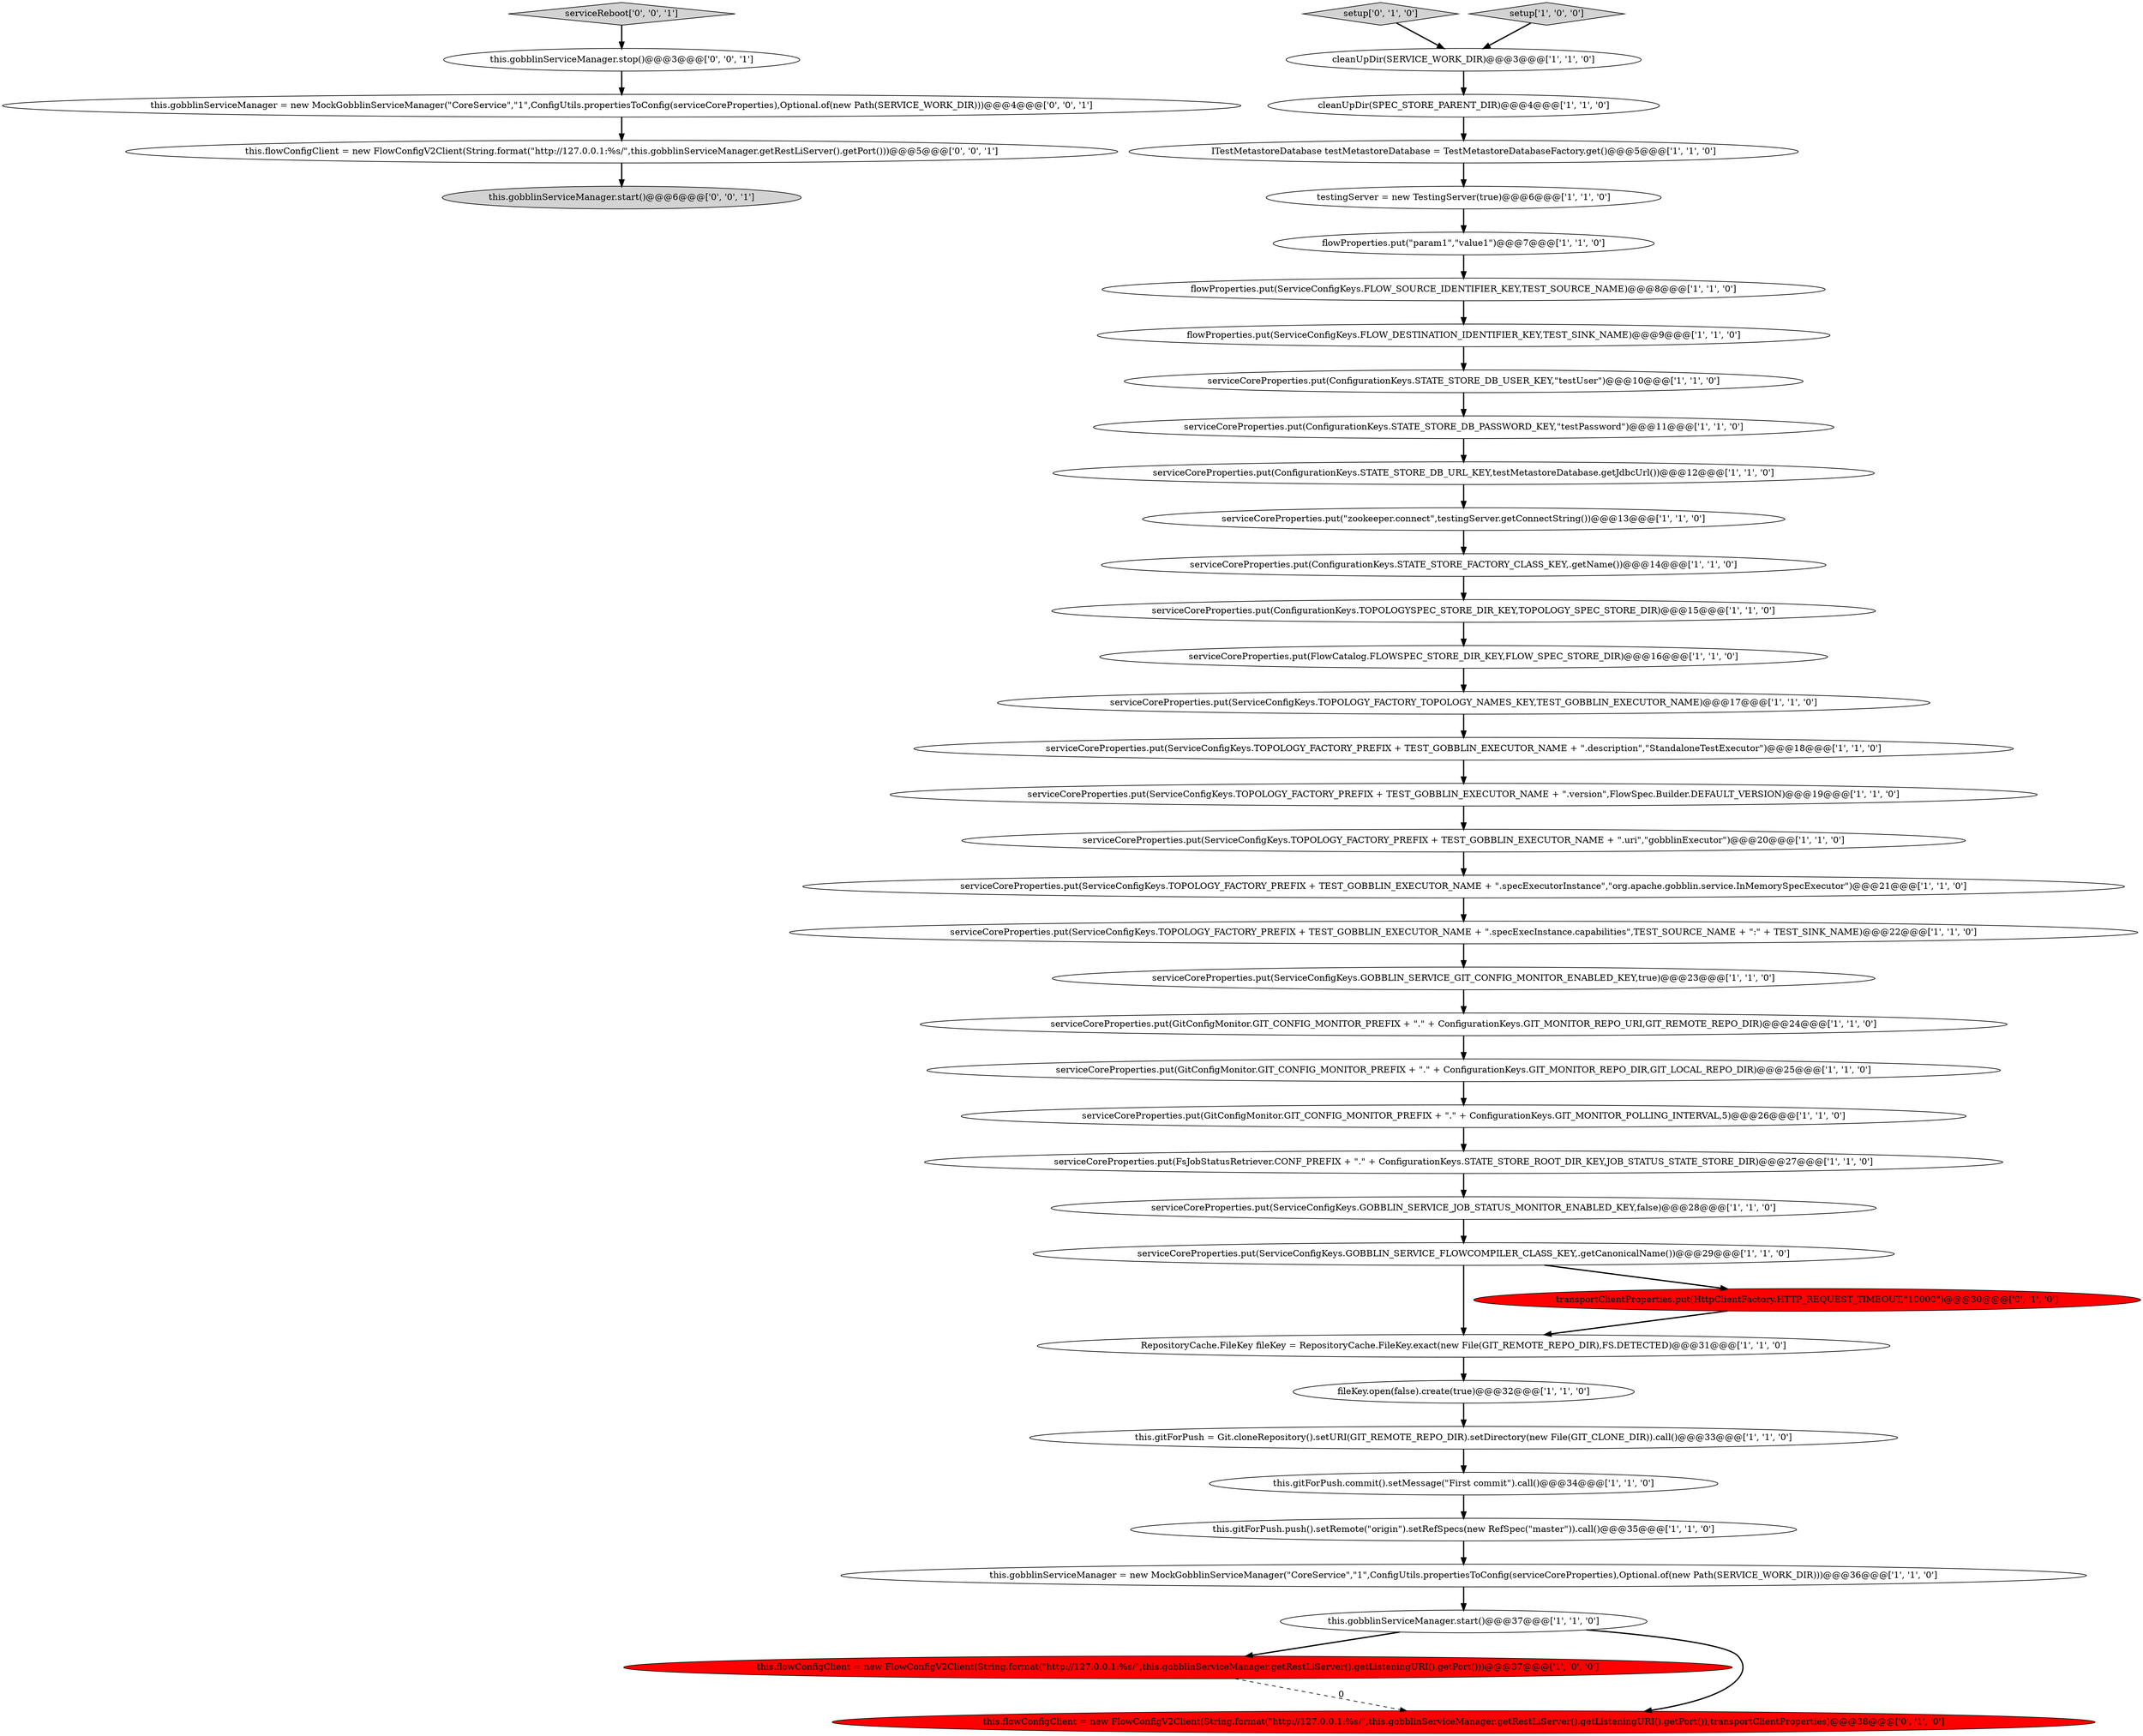 digraph {
40 [style = filled, label = "this.gobblinServiceManager.stop()@@@3@@@['0', '0', '1']", fillcolor = white, shape = ellipse image = "AAA0AAABBB3BBB"];
11 [style = filled, label = "serviceCoreProperties.put(ConfigurationKeys.STATE_STORE_FACTORY_CLASS_KEY,.getName())@@@14@@@['1', '1', '0']", fillcolor = white, shape = ellipse image = "AAA0AAABBB1BBB"];
25 [style = filled, label = "this.gitForPush.push().setRemote(\"origin\").setRefSpecs(new RefSpec(\"master\")).call()@@@35@@@['1', '1', '0']", fillcolor = white, shape = ellipse image = "AAA0AAABBB1BBB"];
43 [style = filled, label = "this.flowConfigClient = new FlowConfigV2Client(String.format(\"http://127.0.0.1:%s/\",this.gobblinServiceManager.getRestLiServer().getPort()))@@@5@@@['0', '0', '1']", fillcolor = white, shape = ellipse image = "AAA0AAABBB3BBB"];
41 [style = filled, label = "this.gobblinServiceManager = new MockGobblinServiceManager(\"CoreService\",\"1\",ConfigUtils.propertiesToConfig(serviceCoreProperties),Optional.of(new Path(SERVICE_WORK_DIR)))@@@4@@@['0', '0', '1']", fillcolor = white, shape = ellipse image = "AAA0AAABBB3BBB"];
23 [style = filled, label = "serviceCoreProperties.put(ServiceConfigKeys.TOPOLOGY_FACTORY_PREFIX + TEST_GOBBLIN_EXECUTOR_NAME + \".specExecInstance.capabilities\",TEST_SOURCE_NAME + \":\" + TEST_SINK_NAME)@@@22@@@['1', '1', '0']", fillcolor = white, shape = ellipse image = "AAA0AAABBB1BBB"];
1 [style = filled, label = "serviceCoreProperties.put(ServiceConfigKeys.TOPOLOGY_FACTORY_PREFIX + TEST_GOBBLIN_EXECUTOR_NAME + \".uri\",\"gobblinExecutor\")@@@20@@@['1', '1', '0']", fillcolor = white, shape = ellipse image = "AAA0AAABBB1BBB"];
42 [style = filled, label = "this.gobblinServiceManager.start()@@@6@@@['0', '0', '1']", fillcolor = lightgray, shape = ellipse image = "AAA0AAABBB3BBB"];
8 [style = filled, label = "flowProperties.put(ServiceConfigKeys.FLOW_DESTINATION_IDENTIFIER_KEY,TEST_SINK_NAME)@@@9@@@['1', '1', '0']", fillcolor = white, shape = ellipse image = "AAA0AAABBB1BBB"];
12 [style = filled, label = "cleanUpDir(SPEC_STORE_PARENT_DIR)@@@4@@@['1', '1', '0']", fillcolor = white, shape = ellipse image = "AAA0AAABBB1BBB"];
4 [style = filled, label = "serviceCoreProperties.put(ServiceConfigKeys.GOBBLIN_SERVICE_FLOWCOMPILER_CLASS_KEY,.getCanonicalName())@@@29@@@['1', '1', '0']", fillcolor = white, shape = ellipse image = "AAA0AAABBB1BBB"];
6 [style = filled, label = "testingServer = new TestingServer(true)@@@6@@@['1', '1', '0']", fillcolor = white, shape = ellipse image = "AAA0AAABBB1BBB"];
18 [style = filled, label = "serviceCoreProperties.put(FsJobStatusRetriever.CONF_PREFIX + \".\" + ConfigurationKeys.STATE_STORE_ROOT_DIR_KEY,JOB_STATUS_STATE_STORE_DIR)@@@27@@@['1', '1', '0']", fillcolor = white, shape = ellipse image = "AAA0AAABBB1BBB"];
22 [style = filled, label = "serviceCoreProperties.put(GitConfigMonitor.GIT_CONFIG_MONITOR_PREFIX + \".\" + ConfigurationKeys.GIT_MONITOR_POLLING_INTERVAL,5)@@@26@@@['1', '1', '0']", fillcolor = white, shape = ellipse image = "AAA0AAABBB1BBB"];
2 [style = filled, label = "fileKey.open(false).create(true)@@@32@@@['1', '1', '0']", fillcolor = white, shape = ellipse image = "AAA0AAABBB1BBB"];
15 [style = filled, label = "serviceCoreProperties.put(ServiceConfigKeys.TOPOLOGY_FACTORY_PREFIX + TEST_GOBBLIN_EXECUTOR_NAME + \".specExecutorInstance\",\"org.apache.gobblin.service.InMemorySpecExecutor\")@@@21@@@['1', '1', '0']", fillcolor = white, shape = ellipse image = "AAA0AAABBB1BBB"];
26 [style = filled, label = "this.flowConfigClient = new FlowConfigV2Client(String.format(\"http://127.0.0.1:%s/\",this.gobblinServiceManager.getRestLiServer().getListeningURI().getPort()))@@@37@@@['1', '0', '0']", fillcolor = red, shape = ellipse image = "AAA1AAABBB1BBB"];
13 [style = filled, label = "serviceCoreProperties.put(ServiceConfigKeys.GOBBLIN_SERVICE_JOB_STATUS_MONITOR_ENABLED_KEY,false)@@@28@@@['1', '1', '0']", fillcolor = white, shape = ellipse image = "AAA0AAABBB1BBB"];
35 [style = filled, label = "RepositoryCache.FileKey fileKey = RepositoryCache.FileKey.exact(new File(GIT_REMOTE_REPO_DIR),FS.DETECTED)@@@31@@@['1', '1', '0']", fillcolor = white, shape = ellipse image = "AAA0AAABBB1BBB"];
39 [style = filled, label = "serviceReboot['0', '0', '1']", fillcolor = lightgray, shape = diamond image = "AAA0AAABBB3BBB"];
3 [style = filled, label = "serviceCoreProperties.put(ServiceConfigKeys.TOPOLOGY_FACTORY_PREFIX + TEST_GOBBLIN_EXECUTOR_NAME + \".description\",\"StandaloneTestExecutor\")@@@18@@@['1', '1', '0']", fillcolor = white, shape = ellipse image = "AAA0AAABBB1BBB"];
33 [style = filled, label = "serviceCoreProperties.put(ConfigurationKeys.STATE_STORE_DB_PASSWORD_KEY,\"testPassword\")@@@11@@@['1', '1', '0']", fillcolor = white, shape = ellipse image = "AAA0AAABBB1BBB"];
37 [style = filled, label = "setup['0', '1', '0']", fillcolor = lightgray, shape = diamond image = "AAA0AAABBB2BBB"];
27 [style = filled, label = "this.gobblinServiceManager.start()@@@37@@@['1', '1', '0']", fillcolor = white, shape = ellipse image = "AAA0AAABBB1BBB"];
0 [style = filled, label = "this.gobblinServiceManager = new MockGobblinServiceManager(\"CoreService\",\"1\",ConfigUtils.propertiesToConfig(serviceCoreProperties),Optional.of(new Path(SERVICE_WORK_DIR)))@@@36@@@['1', '1', '0']", fillcolor = white, shape = ellipse image = "AAA0AAABBB1BBB"];
30 [style = filled, label = "serviceCoreProperties.put(ServiceConfigKeys.TOPOLOGY_FACTORY_PREFIX + TEST_GOBBLIN_EXECUTOR_NAME + \".version\",FlowSpec.Builder.DEFAULT_VERSION)@@@19@@@['1', '1', '0']", fillcolor = white, shape = ellipse image = "AAA0AAABBB1BBB"];
7 [style = filled, label = "serviceCoreProperties.put(GitConfigMonitor.GIT_CONFIG_MONITOR_PREFIX + \".\" + ConfigurationKeys.GIT_MONITOR_REPO_DIR,GIT_LOCAL_REPO_DIR)@@@25@@@['1', '1', '0']", fillcolor = white, shape = ellipse image = "AAA0AAABBB1BBB"];
36 [style = filled, label = "this.flowConfigClient = new FlowConfigV2Client(String.format(\"http://127.0.0.1:%s/\",this.gobblinServiceManager.getRestLiServer().getListeningURI().getPort()),transportClientProperties)@@@38@@@['0', '1', '0']", fillcolor = red, shape = ellipse image = "AAA1AAABBB2BBB"];
38 [style = filled, label = "transportClientProperties.put(HttpClientFactory.HTTP_REQUEST_TIMEOUT,\"10000\")@@@30@@@['0', '1', '0']", fillcolor = red, shape = ellipse image = "AAA1AAABBB2BBB"];
21 [style = filled, label = "this.gitForPush = Git.cloneRepository().setURI(GIT_REMOTE_REPO_DIR).setDirectory(new File(GIT_CLONE_DIR)).call()@@@33@@@['1', '1', '0']", fillcolor = white, shape = ellipse image = "AAA0AAABBB1BBB"];
34 [style = filled, label = "setup['1', '0', '0']", fillcolor = lightgray, shape = diamond image = "AAA0AAABBB1BBB"];
17 [style = filled, label = "cleanUpDir(SERVICE_WORK_DIR)@@@3@@@['1', '1', '0']", fillcolor = white, shape = ellipse image = "AAA0AAABBB1BBB"];
19 [style = filled, label = "flowProperties.put(\"param1\",\"value1\")@@@7@@@['1', '1', '0']", fillcolor = white, shape = ellipse image = "AAA0AAABBB1BBB"];
31 [style = filled, label = "serviceCoreProperties.put(GitConfigMonitor.GIT_CONFIG_MONITOR_PREFIX + \".\" + ConfigurationKeys.GIT_MONITOR_REPO_URI,GIT_REMOTE_REPO_DIR)@@@24@@@['1', '1', '0']", fillcolor = white, shape = ellipse image = "AAA0AAABBB1BBB"];
10 [style = filled, label = "serviceCoreProperties.put(FlowCatalog.FLOWSPEC_STORE_DIR_KEY,FLOW_SPEC_STORE_DIR)@@@16@@@['1', '1', '0']", fillcolor = white, shape = ellipse image = "AAA0AAABBB1BBB"];
24 [style = filled, label = "serviceCoreProperties.put(ConfigurationKeys.STATE_STORE_DB_USER_KEY,\"testUser\")@@@10@@@['1', '1', '0']", fillcolor = white, shape = ellipse image = "AAA0AAABBB1BBB"];
32 [style = filled, label = "serviceCoreProperties.put(ServiceConfigKeys.TOPOLOGY_FACTORY_TOPOLOGY_NAMES_KEY,TEST_GOBBLIN_EXECUTOR_NAME)@@@17@@@['1', '1', '0']", fillcolor = white, shape = ellipse image = "AAA0AAABBB1BBB"];
5 [style = filled, label = "ITestMetastoreDatabase testMetastoreDatabase = TestMetastoreDatabaseFactory.get()@@@5@@@['1', '1', '0']", fillcolor = white, shape = ellipse image = "AAA0AAABBB1BBB"];
20 [style = filled, label = "serviceCoreProperties.put(ServiceConfigKeys.GOBBLIN_SERVICE_GIT_CONFIG_MONITOR_ENABLED_KEY,true)@@@23@@@['1', '1', '0']", fillcolor = white, shape = ellipse image = "AAA0AAABBB1BBB"];
16 [style = filled, label = "this.gitForPush.commit().setMessage(\"First commit\").call()@@@34@@@['1', '1', '0']", fillcolor = white, shape = ellipse image = "AAA0AAABBB1BBB"];
14 [style = filled, label = "serviceCoreProperties.put(ConfigurationKeys.TOPOLOGYSPEC_STORE_DIR_KEY,TOPOLOGY_SPEC_STORE_DIR)@@@15@@@['1', '1', '0']", fillcolor = white, shape = ellipse image = "AAA0AAABBB1BBB"];
28 [style = filled, label = "flowProperties.put(ServiceConfigKeys.FLOW_SOURCE_IDENTIFIER_KEY,TEST_SOURCE_NAME)@@@8@@@['1', '1', '0']", fillcolor = white, shape = ellipse image = "AAA0AAABBB1BBB"];
29 [style = filled, label = "serviceCoreProperties.put(ConfigurationKeys.STATE_STORE_DB_URL_KEY,testMetastoreDatabase.getJdbcUrl())@@@12@@@['1', '1', '0']", fillcolor = white, shape = ellipse image = "AAA0AAABBB1BBB"];
9 [style = filled, label = "serviceCoreProperties.put(\"zookeeper.connect\",testingServer.getConnectString())@@@13@@@['1', '1', '0']", fillcolor = white, shape = ellipse image = "AAA0AAABBB1BBB"];
25->0 [style = bold, label=""];
15->23 [style = bold, label=""];
4->35 [style = bold, label=""];
23->20 [style = bold, label=""];
27->36 [style = bold, label=""];
4->38 [style = bold, label=""];
12->5 [style = bold, label=""];
9->11 [style = bold, label=""];
30->1 [style = bold, label=""];
11->14 [style = bold, label=""];
0->27 [style = bold, label=""];
1->15 [style = bold, label=""];
29->9 [style = bold, label=""];
37->17 [style = bold, label=""];
35->2 [style = bold, label=""];
43->42 [style = bold, label=""];
14->10 [style = bold, label=""];
16->25 [style = bold, label=""];
10->32 [style = bold, label=""];
20->31 [style = bold, label=""];
6->19 [style = bold, label=""];
31->7 [style = bold, label=""];
33->29 [style = bold, label=""];
24->33 [style = bold, label=""];
7->22 [style = bold, label=""];
17->12 [style = bold, label=""];
22->18 [style = bold, label=""];
27->26 [style = bold, label=""];
5->6 [style = bold, label=""];
2->21 [style = bold, label=""];
39->40 [style = bold, label=""];
28->8 [style = bold, label=""];
34->17 [style = bold, label=""];
40->41 [style = bold, label=""];
18->13 [style = bold, label=""];
21->16 [style = bold, label=""];
26->36 [style = dashed, label="0"];
19->28 [style = bold, label=""];
38->35 [style = bold, label=""];
32->3 [style = bold, label=""];
3->30 [style = bold, label=""];
41->43 [style = bold, label=""];
13->4 [style = bold, label=""];
8->24 [style = bold, label=""];
}
